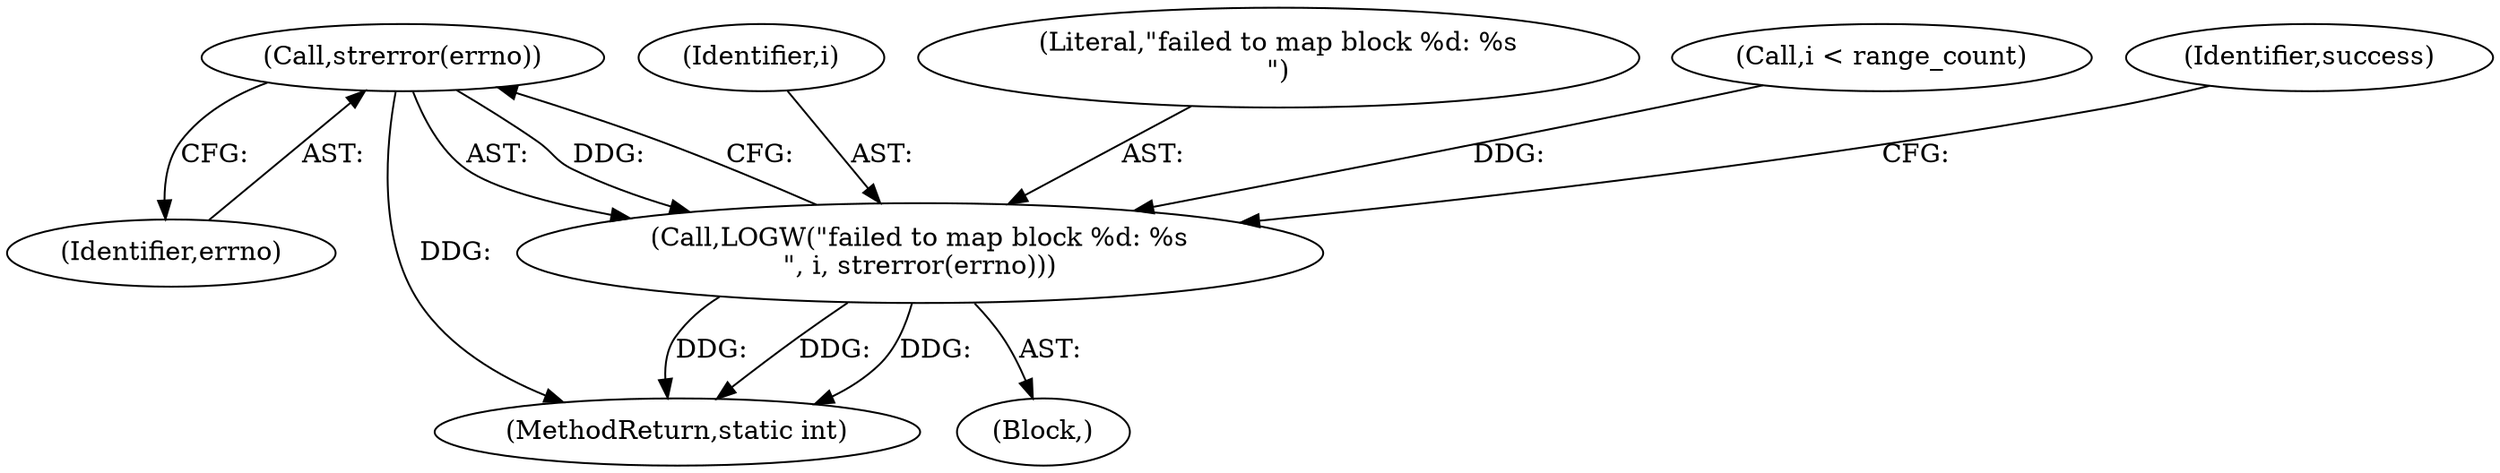 digraph "0_Android_28a566f7731b4cb76d2a9ba16d997ac5aeb07dad@API" {
"1000397" [label="(Call,strerror(errno))"];
"1000394" [label="(Call,LOGW(\"failed to map block %d: %s\n\", i, strerror(errno)))"];
"1000393" [label="(Block,)"];
"1000396" [label="(Identifier,i)"];
"1000394" [label="(Call,LOGW(\"failed to map block %d: %s\n\", i, strerror(errno)))"];
"1000475" [label="(MethodReturn,static int)"];
"1000395" [label="(Literal,\"failed to map block %d: %s\n\")"];
"1000397" [label="(Call,strerror(errno))"];
"1000314" [label="(Call,i < range_count)"];
"1000400" [label="(Identifier,success)"];
"1000398" [label="(Identifier,errno)"];
"1000397" -> "1000394"  [label="AST: "];
"1000397" -> "1000398"  [label="CFG: "];
"1000398" -> "1000397"  [label="AST: "];
"1000394" -> "1000397"  [label="CFG: "];
"1000397" -> "1000475"  [label="DDG: "];
"1000397" -> "1000394"  [label="DDG: "];
"1000394" -> "1000393"  [label="AST: "];
"1000395" -> "1000394"  [label="AST: "];
"1000396" -> "1000394"  [label="AST: "];
"1000400" -> "1000394"  [label="CFG: "];
"1000394" -> "1000475"  [label="DDG: "];
"1000394" -> "1000475"  [label="DDG: "];
"1000394" -> "1000475"  [label="DDG: "];
"1000314" -> "1000394"  [label="DDG: "];
}
